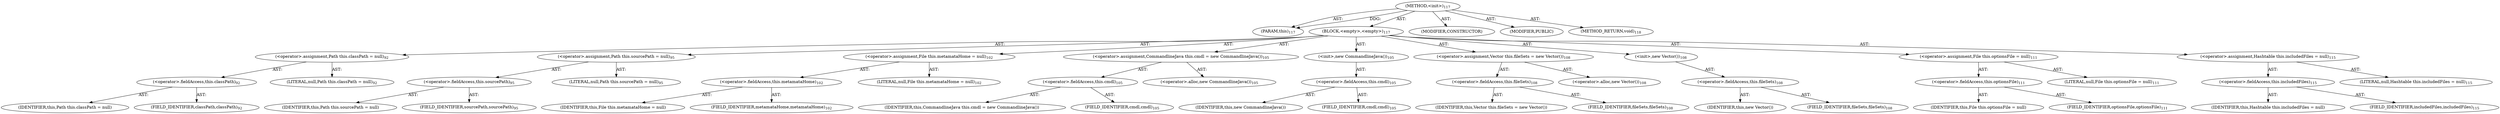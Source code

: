 digraph "&lt;init&gt;" {  
"111669149696" [label = <(METHOD,&lt;init&gt;)<SUB>117</SUB>> ]
"115964117002" [label = <(PARAM,this)<SUB>117</SUB>> ]
"25769803776" [label = <(BLOCK,&lt;empty&gt;,&lt;empty&gt;)<SUB>117</SUB>> ]
"30064771072" [label = <(&lt;operator&gt;.assignment,Path this.classPath = null)<SUB>92</SUB>> ]
"30064771073" [label = <(&lt;operator&gt;.fieldAccess,this.classPath)<SUB>92</SUB>> ]
"68719476757" [label = <(IDENTIFIER,this,Path this.classPath = null)> ]
"55834574848" [label = <(FIELD_IDENTIFIER,classPath,classPath)<SUB>92</SUB>> ]
"90194313216" [label = <(LITERAL,null,Path this.classPath = null)<SUB>92</SUB>> ]
"30064771074" [label = <(&lt;operator&gt;.assignment,Path this.sourcePath = null)<SUB>95</SUB>> ]
"30064771075" [label = <(&lt;operator&gt;.fieldAccess,this.sourcePath)<SUB>95</SUB>> ]
"68719476758" [label = <(IDENTIFIER,this,Path this.sourcePath = null)> ]
"55834574849" [label = <(FIELD_IDENTIFIER,sourcePath,sourcePath)<SUB>95</SUB>> ]
"90194313217" [label = <(LITERAL,null,Path this.sourcePath = null)<SUB>95</SUB>> ]
"30064771076" [label = <(&lt;operator&gt;.assignment,File this.metamataHome = null)<SUB>102</SUB>> ]
"30064771077" [label = <(&lt;operator&gt;.fieldAccess,this.metamataHome)<SUB>102</SUB>> ]
"68719476759" [label = <(IDENTIFIER,this,File this.metamataHome = null)> ]
"55834574850" [label = <(FIELD_IDENTIFIER,metamataHome,metamataHome)<SUB>102</SUB>> ]
"90194313218" [label = <(LITERAL,null,File this.metamataHome = null)<SUB>102</SUB>> ]
"30064771078" [label = <(&lt;operator&gt;.assignment,CommandlineJava this.cmdl = new CommandlineJava())<SUB>105</SUB>> ]
"30064771079" [label = <(&lt;operator&gt;.fieldAccess,this.cmdl)<SUB>105</SUB>> ]
"68719476760" [label = <(IDENTIFIER,this,CommandlineJava this.cmdl = new CommandlineJava())> ]
"55834574851" [label = <(FIELD_IDENTIFIER,cmdl,cmdl)<SUB>105</SUB>> ]
"30064771080" [label = <(&lt;operator&gt;.alloc,new CommandlineJava())<SUB>105</SUB>> ]
"30064771081" [label = <(&lt;init&gt;,new CommandlineJava())<SUB>105</SUB>> ]
"30064771082" [label = <(&lt;operator&gt;.fieldAccess,this.cmdl)<SUB>105</SUB>> ]
"68719476761" [label = <(IDENTIFIER,this,new CommandlineJava())> ]
"55834574852" [label = <(FIELD_IDENTIFIER,cmdl,cmdl)<SUB>105</SUB>> ]
"30064771083" [label = <(&lt;operator&gt;.assignment,Vector this.fileSets = new Vector())<SUB>108</SUB>> ]
"30064771084" [label = <(&lt;operator&gt;.fieldAccess,this.fileSets)<SUB>108</SUB>> ]
"68719476762" [label = <(IDENTIFIER,this,Vector this.fileSets = new Vector())> ]
"55834574853" [label = <(FIELD_IDENTIFIER,fileSets,fileSets)<SUB>108</SUB>> ]
"30064771085" [label = <(&lt;operator&gt;.alloc,new Vector())<SUB>108</SUB>> ]
"30064771086" [label = <(&lt;init&gt;,new Vector())<SUB>108</SUB>> ]
"30064771087" [label = <(&lt;operator&gt;.fieldAccess,this.fileSets)<SUB>108</SUB>> ]
"68719476763" [label = <(IDENTIFIER,this,new Vector())> ]
"55834574854" [label = <(FIELD_IDENTIFIER,fileSets,fileSets)<SUB>108</SUB>> ]
"30064771088" [label = <(&lt;operator&gt;.assignment,File this.optionsFile = null)<SUB>111</SUB>> ]
"30064771089" [label = <(&lt;operator&gt;.fieldAccess,this.optionsFile)<SUB>111</SUB>> ]
"68719476764" [label = <(IDENTIFIER,this,File this.optionsFile = null)> ]
"55834574855" [label = <(FIELD_IDENTIFIER,optionsFile,optionsFile)<SUB>111</SUB>> ]
"90194313219" [label = <(LITERAL,null,File this.optionsFile = null)<SUB>111</SUB>> ]
"30064771090" [label = <(&lt;operator&gt;.assignment,Hashtable this.includedFiles = null)<SUB>115</SUB>> ]
"30064771091" [label = <(&lt;operator&gt;.fieldAccess,this.includedFiles)<SUB>115</SUB>> ]
"68719476765" [label = <(IDENTIFIER,this,Hashtable this.includedFiles = null)> ]
"55834574856" [label = <(FIELD_IDENTIFIER,includedFiles,includedFiles)<SUB>115</SUB>> ]
"90194313220" [label = <(LITERAL,null,Hashtable this.includedFiles = null)<SUB>115</SUB>> ]
"133143986183" [label = <(MODIFIER,CONSTRUCTOR)> ]
"133143986184" [label = <(MODIFIER,PUBLIC)> ]
"128849018880" [label = <(METHOD_RETURN,void)<SUB>118</SUB>> ]
  "111669149696" -> "115964117002"  [ label = "AST: "] 
  "111669149696" -> "25769803776"  [ label = "AST: "] 
  "111669149696" -> "133143986183"  [ label = "AST: "] 
  "111669149696" -> "133143986184"  [ label = "AST: "] 
  "111669149696" -> "128849018880"  [ label = "AST: "] 
  "25769803776" -> "30064771072"  [ label = "AST: "] 
  "25769803776" -> "30064771074"  [ label = "AST: "] 
  "25769803776" -> "30064771076"  [ label = "AST: "] 
  "25769803776" -> "30064771078"  [ label = "AST: "] 
  "25769803776" -> "30064771081"  [ label = "AST: "] 
  "25769803776" -> "30064771083"  [ label = "AST: "] 
  "25769803776" -> "30064771086"  [ label = "AST: "] 
  "25769803776" -> "30064771088"  [ label = "AST: "] 
  "25769803776" -> "30064771090"  [ label = "AST: "] 
  "30064771072" -> "30064771073"  [ label = "AST: "] 
  "30064771072" -> "90194313216"  [ label = "AST: "] 
  "30064771073" -> "68719476757"  [ label = "AST: "] 
  "30064771073" -> "55834574848"  [ label = "AST: "] 
  "30064771074" -> "30064771075"  [ label = "AST: "] 
  "30064771074" -> "90194313217"  [ label = "AST: "] 
  "30064771075" -> "68719476758"  [ label = "AST: "] 
  "30064771075" -> "55834574849"  [ label = "AST: "] 
  "30064771076" -> "30064771077"  [ label = "AST: "] 
  "30064771076" -> "90194313218"  [ label = "AST: "] 
  "30064771077" -> "68719476759"  [ label = "AST: "] 
  "30064771077" -> "55834574850"  [ label = "AST: "] 
  "30064771078" -> "30064771079"  [ label = "AST: "] 
  "30064771078" -> "30064771080"  [ label = "AST: "] 
  "30064771079" -> "68719476760"  [ label = "AST: "] 
  "30064771079" -> "55834574851"  [ label = "AST: "] 
  "30064771081" -> "30064771082"  [ label = "AST: "] 
  "30064771082" -> "68719476761"  [ label = "AST: "] 
  "30064771082" -> "55834574852"  [ label = "AST: "] 
  "30064771083" -> "30064771084"  [ label = "AST: "] 
  "30064771083" -> "30064771085"  [ label = "AST: "] 
  "30064771084" -> "68719476762"  [ label = "AST: "] 
  "30064771084" -> "55834574853"  [ label = "AST: "] 
  "30064771086" -> "30064771087"  [ label = "AST: "] 
  "30064771087" -> "68719476763"  [ label = "AST: "] 
  "30064771087" -> "55834574854"  [ label = "AST: "] 
  "30064771088" -> "30064771089"  [ label = "AST: "] 
  "30064771088" -> "90194313219"  [ label = "AST: "] 
  "30064771089" -> "68719476764"  [ label = "AST: "] 
  "30064771089" -> "55834574855"  [ label = "AST: "] 
  "30064771090" -> "30064771091"  [ label = "AST: "] 
  "30064771090" -> "90194313220"  [ label = "AST: "] 
  "30064771091" -> "68719476765"  [ label = "AST: "] 
  "30064771091" -> "55834574856"  [ label = "AST: "] 
  "111669149696" -> "115964117002"  [ label = "DDG: "] 
}
